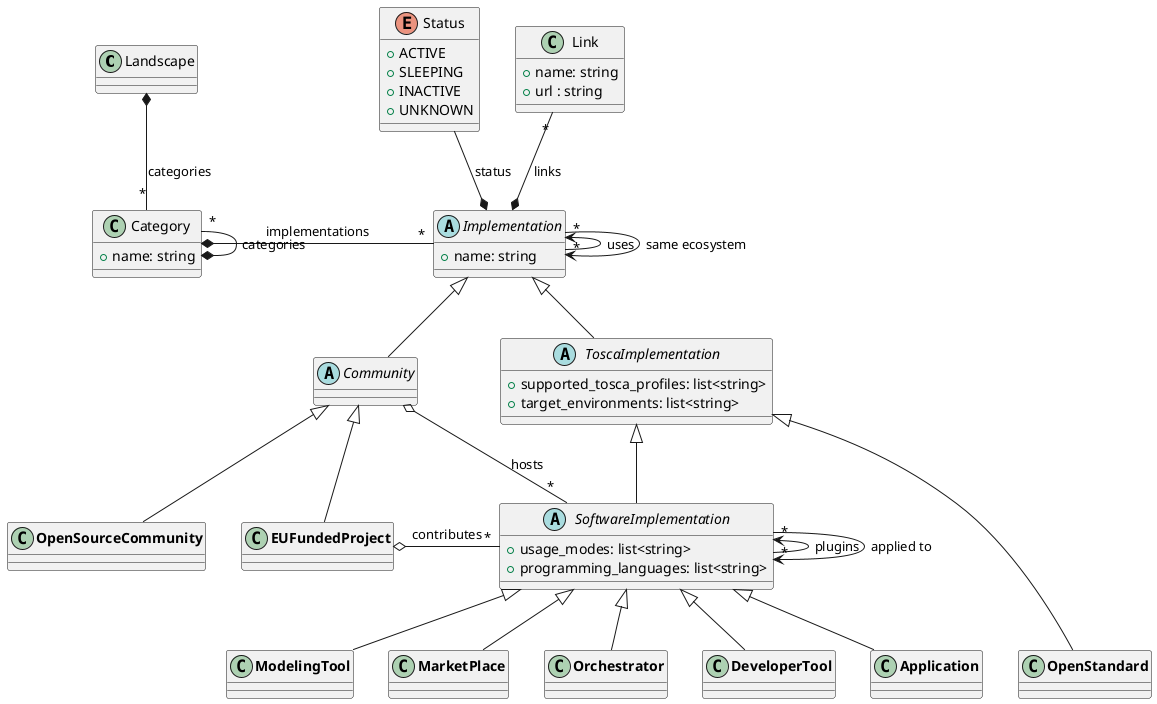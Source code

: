 @startuml

class Landscape {}

class Category {
  +name: string
}

enum Status {
  +ACTIVE
  +SLEEPING
  +INACTIVE
  +UNKNOWN
}

class Link {
  +name: string
  +url : string
}

abstract class Implementation {
  +name: string
}

abstract class Community extends Implementation {
}

class **EUFundedProject** extends Community {
}

class **OpenSourceCommunity** extends Community {
}

abstract class ToscaImplementation extends Implementation {
  +supported_tosca_profiles: list<string>
  +target_environments: list<string>
}

class **OpenStandard** extends ToscaImplementation {
}

abstract class SoftwareImplementation extends ToscaImplementation {
  +usage_modes: list<string>
  +programming_languages: list<string>
}

class **ModelingTool** extends SoftwareImplementation {
}

class **MarketPlace** extends SoftwareImplementation {
}

class **Orchestrator** extends SoftwareImplementation {
}

class **DeveloperTool** extends SoftwareImplementation {
}

class **Application** extends SoftwareImplementation {
}

Landscape *-- "*" Category : categories
Category *- "*" Implementation : implementations
Category *-up- "*" Category : categories
Implementation *-up- Status : status
Implementation *-up- "*" Link : links
"**EUFundedProject**" o-right- "*" SoftwareImplementation : contributes
Community o-right- "*" SoftwareImplementation : hosts
Implementation -up-> "*" Implementation : uses
Implementation --> "*" Implementation : same ecosystem
SoftwareImplementation -up-> "*" SoftwareImplementation : plugins
SoftwareImplementation --> "*" SoftwareImplementation : applied to

"**Application**" -[hidden] "**OpenStandard**"

@end
